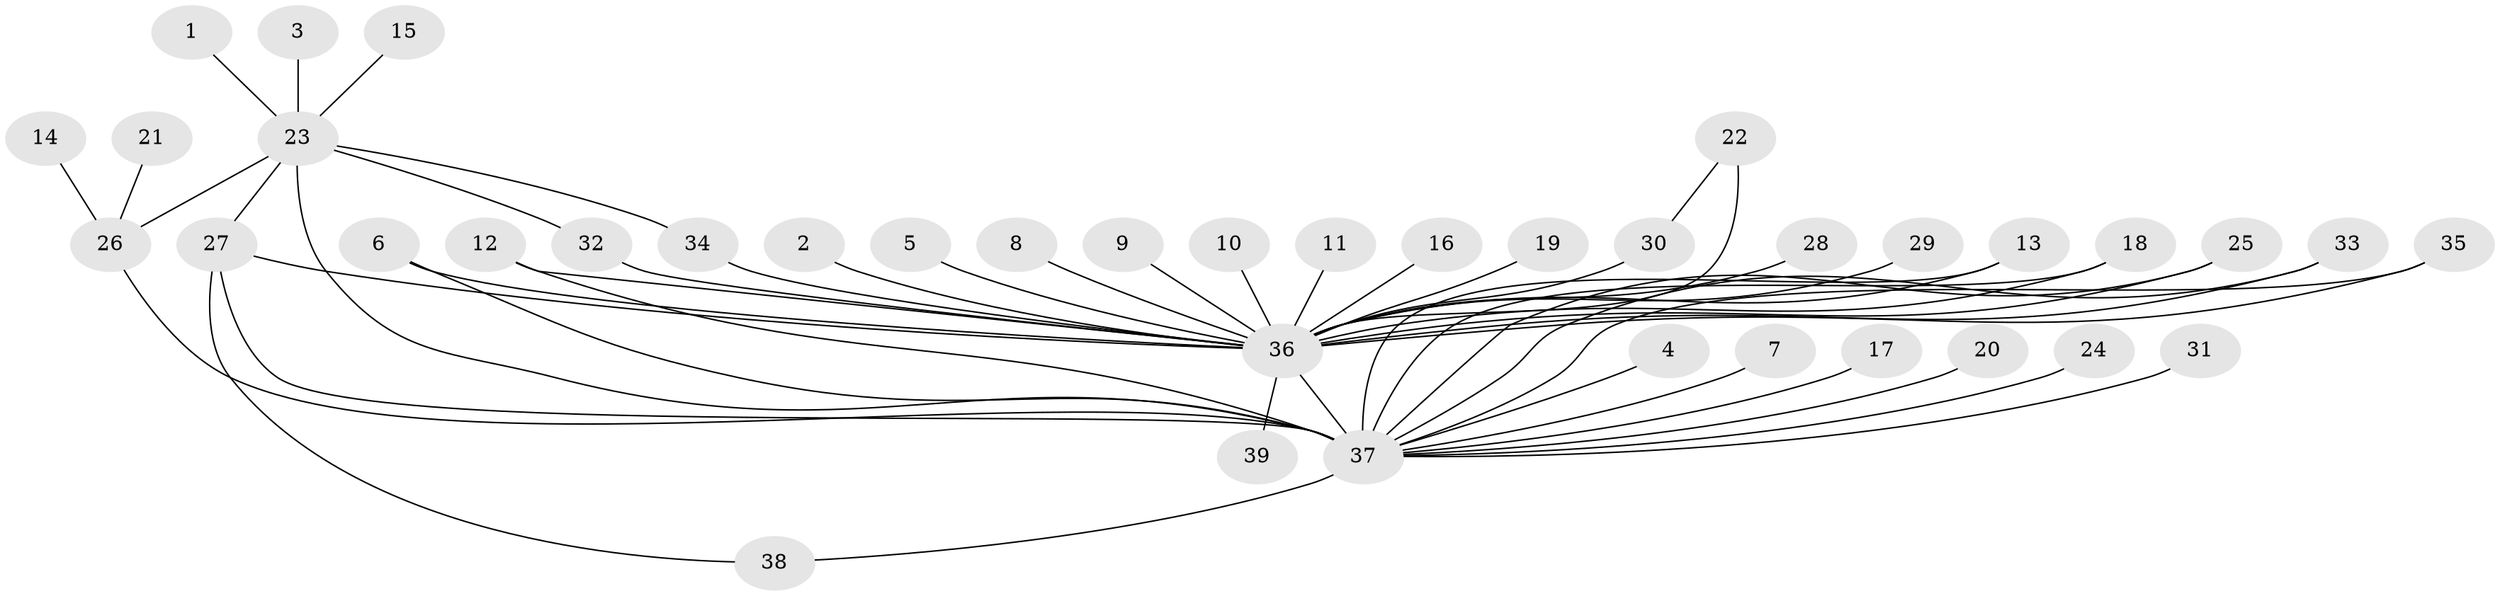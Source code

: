 // original degree distribution, {23: 0.01282051282051282, 11: 0.02564102564102564, 19: 0.01282051282051282, 7: 0.01282051282051282, 8: 0.01282051282051282, 1: 0.4358974358974359, 2: 0.2564102564102564, 3: 0.1794871794871795, 10: 0.01282051282051282, 4: 0.02564102564102564, 5: 0.01282051282051282}
// Generated by graph-tools (version 1.1) at 2025/49/03/09/25 03:49:47]
// undirected, 39 vertices, 52 edges
graph export_dot {
graph [start="1"]
  node [color=gray90,style=filled];
  1;
  2;
  3;
  4;
  5;
  6;
  7;
  8;
  9;
  10;
  11;
  12;
  13;
  14;
  15;
  16;
  17;
  18;
  19;
  20;
  21;
  22;
  23;
  24;
  25;
  26;
  27;
  28;
  29;
  30;
  31;
  32;
  33;
  34;
  35;
  36;
  37;
  38;
  39;
  1 -- 23 [weight=1.0];
  2 -- 36 [weight=1.0];
  3 -- 23 [weight=1.0];
  4 -- 37 [weight=1.0];
  5 -- 36 [weight=2.0];
  6 -- 36 [weight=1.0];
  6 -- 37 [weight=1.0];
  7 -- 37 [weight=1.0];
  8 -- 36 [weight=1.0];
  9 -- 36 [weight=1.0];
  10 -- 36 [weight=1.0];
  11 -- 36 [weight=1.0];
  12 -- 36 [weight=1.0];
  12 -- 37 [weight=1.0];
  13 -- 36 [weight=1.0];
  13 -- 37 [weight=1.0];
  14 -- 26 [weight=1.0];
  15 -- 23 [weight=1.0];
  16 -- 36 [weight=1.0];
  17 -- 37 [weight=1.0];
  18 -- 36 [weight=1.0];
  18 -- 37 [weight=1.0];
  19 -- 36 [weight=1.0];
  20 -- 37 [weight=1.0];
  21 -- 26 [weight=1.0];
  22 -- 30 [weight=1.0];
  22 -- 36 [weight=3.0];
  23 -- 26 [weight=1.0];
  23 -- 27 [weight=1.0];
  23 -- 32 [weight=1.0];
  23 -- 34 [weight=1.0];
  23 -- 37 [weight=4.0];
  24 -- 37 [weight=1.0];
  25 -- 36 [weight=1.0];
  25 -- 37 [weight=1.0];
  26 -- 37 [weight=1.0];
  27 -- 36 [weight=1.0];
  27 -- 37 [weight=1.0];
  27 -- 38 [weight=1.0];
  28 -- 36 [weight=1.0];
  29 -- 36 [weight=1.0];
  30 -- 36 [weight=1.0];
  31 -- 37 [weight=1.0];
  32 -- 36 [weight=1.0];
  33 -- 36 [weight=1.0];
  33 -- 37 [weight=1.0];
  34 -- 36 [weight=2.0];
  35 -- 36 [weight=3.0];
  35 -- 37 [weight=1.0];
  36 -- 37 [weight=3.0];
  36 -- 39 [weight=2.0];
  37 -- 38 [weight=1.0];
}
